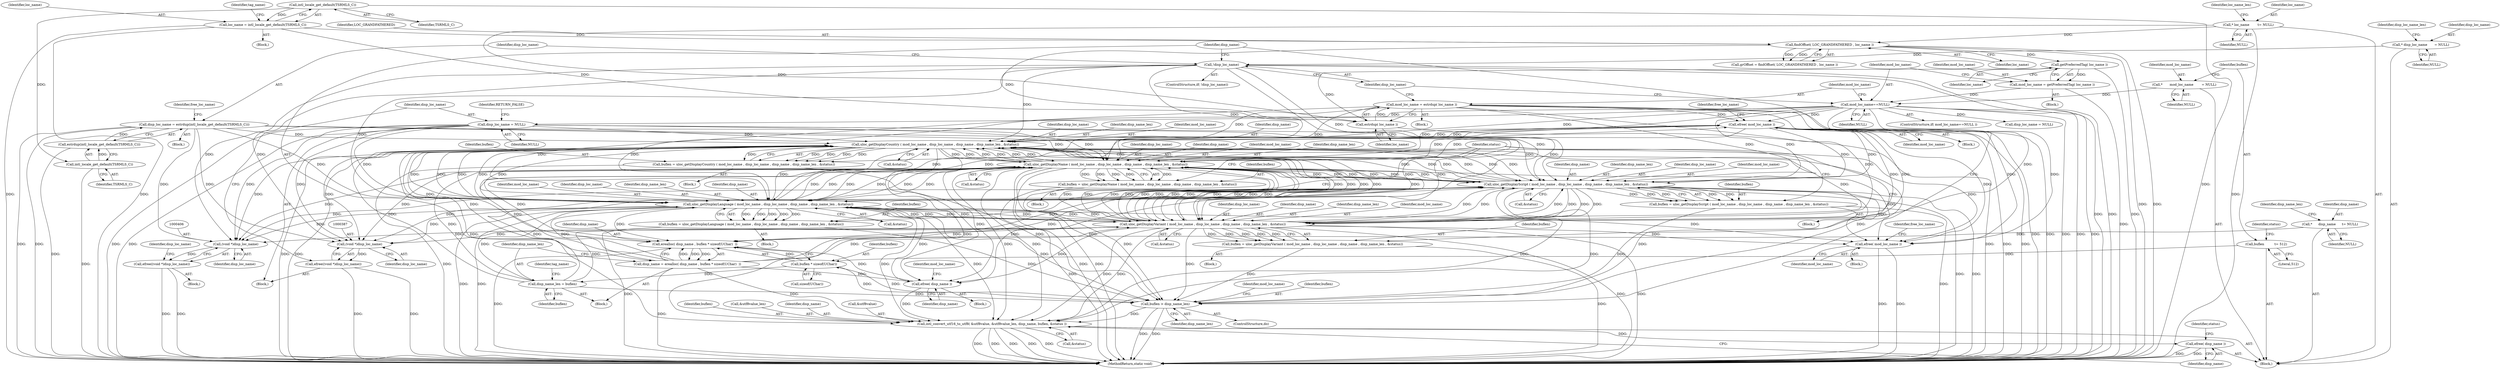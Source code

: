 digraph "0_php-src_97eff7eb57fc2320c267a949cffd622c38712484?w=1_21@API" {
"1000380" [label="(Call,efree( mod_loc_name ))"];
"1000309" [label="(Call,uloc_getDisplayCountry ( mod_loc_name , disp_loc_name , disp_name , disp_name_len , &status))"];
"1000343" [label="(Call,uloc_getDisplayName ( mod_loc_name , disp_loc_name , disp_name , disp_name_len , &status))"];
"1000292" [label="(Call,uloc_getDisplayScript ( mod_loc_name , disp_loc_name , disp_name , disp_name_len , &status))"];
"1000237" [label="(Call,mod_loc_name = estrdup( loc_name ))"];
"1000239" [label="(Call,estrdup( loc_name ))"];
"1000210" [label="(Call,findOffset( LOC_GRANDFATHERED , loc_name ))"];
"1000113" [label="(Call,* loc_name        \t= NULL)"];
"1000197" [label="(Call,loc_name = intl_locale_get_default(TSRMLS_C))"];
"1000199" [label="(Call,intl_locale_get_default(TSRMLS_C))"];
"1000227" [label="(Call,getPreferredTag( loc_name ))"];
"1000275" [label="(Call,uloc_getDisplayLanguage ( mod_loc_name , disp_loc_name , disp_name , disp_name_len , &status))"];
"1000233" [label="(Call,mod_loc_name==NULL)"];
"1000141" [label="(Call,*       mod_loc_name        = NULL)"];
"1000225" [label="(Call,mod_loc_name = getPreferredTag( loc_name ))"];
"1000326" [label="(Call,uloc_getDisplayVariant ( mod_loc_name , disp_loc_name , disp_name , disp_name_len , &status))"];
"1000380" [label="(Call,efree( mod_loc_name ))"];
"1000389" [label="(Call,disp_loc_name = NULL)"];
"1000242" [label="(Call,!disp_loc_name)"];
"1000121" [label="(Call,* disp_loc_name       = NULL)"];
"1000245" [label="(Call,disp_loc_name = estrdup(intl_locale_get_default(TSRMLS_C)))"];
"1000247" [label="(Call,estrdup(intl_locale_get_default(TSRMLS_C)))"];
"1000248" [label="(Call,intl_locale_get_default(TSRMLS_C))"];
"1000255" [label="(Call,disp_name = erealloc( disp_name , buflen * sizeof(UChar)  ))"];
"1000257" [label="(Call,erealloc( disp_name , buflen * sizeof(UChar)  ))"];
"1000133" [label="(Call,*      disp_name      \t= NULL)"];
"1000375" [label="(Call,efree( disp_name ))"];
"1000259" [label="(Call,buflen * sizeof(UChar))"];
"1000393" [label="(Call,buflen > disp_name_len)"];
"1000290" [label="(Call,buflen = uloc_getDisplayScript ( mod_loc_name , disp_loc_name , disp_name , disp_name_len , &status))"];
"1000273" [label="(Call,buflen = uloc_getDisplayLanguage ( mod_loc_name , disp_loc_name , disp_name , disp_name_len , &status))"];
"1000341" [label="(Call,buflen = uloc_getDisplayName ( mod_loc_name , disp_loc_name , disp_name , disp_name_len , &status))"];
"1000324" [label="(Call,buflen = uloc_getDisplayVariant ( mod_loc_name , disp_loc_name , disp_name , disp_name_len , &status))"];
"1000307" [label="(Call,buflen = uloc_getDisplayCountry ( mod_loc_name , disp_loc_name , disp_name , disp_name_len , &status))"];
"1000263" [label="(Call,disp_name_len = buflen)"];
"1000145" [label="(Call,buflen          \t= 512)"];
"1000411" [label="(Call,intl_convert_utf16_to_utf8( &utf8value, &utf8value_len, disp_name, buflen, &status ))"];
"1000420" [label="(Call,efree( disp_name ))"];
"1000399" [label="(Call,efree( mod_loc_name ))"];
"1000386" [label="(Call,(void *)disp_loc_name)"];
"1000385" [label="(Call,efree((void *)disp_loc_name))"];
"1000405" [label="(Call,(void *)disp_loc_name)"];
"1000404" [label="(Call,efree((void *)disp_loc_name))"];
"1000142" [label="(Identifier,mod_loc_name)"];
"1000227" [label="(Call,getPreferredTag( loc_name ))"];
"1000440" [label="(MethodReturn,static void)"];
"1000294" [label="(Identifier,disp_loc_name)"];
"1000345" [label="(Identifier,disp_loc_name)"];
"1000293" [label="(Identifier,mod_loc_name)"];
"1000328" [label="(Identifier,disp_loc_name)"];
"1000395" [label="(Identifier,disp_name_len)"];
"1000346" [label="(Identifier,disp_name)"];
"1000397" [label="(Identifier,mod_loc_name)"];
"1000307" [label="(Call,buflen = uloc_getDisplayCountry ( mod_loc_name , disp_loc_name , disp_name , disp_name_len , &status))"];
"1000259" [label="(Call,buflen * sizeof(UChar))"];
"1000240" [label="(Identifier,loc_name)"];
"1000374" [label="(Block,)"];
"1000404" [label="(Call,efree((void *)disp_loc_name))"];
"1000276" [label="(Identifier,mod_loc_name)"];
"1000272" [label="(Block,)"];
"1000295" [label="(Identifier,disp_name)"];
"1000204" [label="(Identifier,tag_name)"];
"1000290" [label="(Call,buflen = uloc_getDisplayScript ( mod_loc_name , disp_loc_name , disp_name , disp_name_len , &status))"];
"1000248" [label="(Call,intl_locale_get_default(TSRMLS_C))"];
"1000329" [label="(Identifier,disp_name)"];
"1000386" [label="(Call,(void *)disp_loc_name)"];
"1000392" [label="(Identifier,RETURN_FALSE)"];
"1000291" [label="(Identifier,buflen)"];
"1000384" [label="(Block,)"];
"1000385" [label="(Call,efree((void *)disp_loc_name))"];
"1000114" [label="(Identifier,loc_name)"];
"1000420" [label="(Call,efree( disp_name ))"];
"1000273" [label="(Call,buflen = uloc_getDisplayLanguage ( mod_loc_name , disp_loc_name , disp_name , disp_name_len , &status))"];
"1000407" [label="(Identifier,disp_loc_name)"];
"1000375" [label="(Call,efree( disp_name ))"];
"1000147" [label="(Literal,512)"];
"1000251" [label="(Identifier,free_loc_name)"];
"1000254" [label="(Block,)"];
"1000253" [label="(ControlStructure,do)"];
"1000390" [label="(Identifier,disp_loc_name)"];
"1000296" [label="(Identifier,disp_name_len)"];
"1000236" [label="(Block,)"];
"1000342" [label="(Identifier,buflen)"];
"1000211" [label="(Identifier,LOC_GRANDFATHERED)"];
"1000113" [label="(Call,* loc_name        \t= NULL)"];
"1000225" [label="(Call,mod_loc_name = getPreferredTag( loc_name ))"];
"1000323" [label="(Block,)"];
"1000200" [label="(Identifier,TSRMLS_C)"];
"1000383" [label="(Identifier,free_loc_name)"];
"1000348" [label="(Call,&status)"];
"1000150" [label="(Identifier,status)"];
"1000326" [label="(Call,uloc_getDisplayVariant ( mod_loc_name , disp_loc_name , disp_name , disp_name_len , &status))"];
"1000352" [label="(Identifier,status)"];
"1000232" [label="(ControlStructure,if( mod_loc_name==NULL ))"];
"1000238" [label="(Identifier,mod_loc_name)"];
"1000341" [label="(Call,buflen = uloc_getDisplayName ( mod_loc_name , disp_loc_name , disp_name , disp_name_len , &status))"];
"1000199" [label="(Call,intl_locale_get_default(TSRMLS_C))"];
"1000146" [label="(Identifier,buflen)"];
"1000255" [label="(Call,disp_name = erealloc( disp_name , buflen * sizeof(UChar)  ))"];
"1000121" [label="(Call,* disp_loc_name       = NULL)"];
"1000393" [label="(Call,buflen > disp_name_len)"];
"1000400" [label="(Identifier,mod_loc_name)"];
"1000376" [label="(Identifier,disp_name)"];
"1000417" [label="(Identifier,buflen)"];
"1000314" [label="(Call,&status)"];
"1000197" [label="(Call,loc_name = intl_locale_get_default(TSRMLS_C))"];
"1000344" [label="(Identifier,mod_loc_name)"];
"1000379" [label="(Block,)"];
"1000306" [label="(Block,)"];
"1000274" [label="(Identifier,buflen)"];
"1000280" [label="(Call,&status)"];
"1000414" [label="(Call,&utf8value_len)"];
"1000234" [label="(Identifier,mod_loc_name)"];
"1000416" [label="(Identifier,disp_name)"];
"1000249" [label="(Identifier,TSRMLS_C)"];
"1000330" [label="(Identifier,disp_name_len)"];
"1000402" [label="(Identifier,free_loc_name)"];
"1000325" [label="(Identifier,buflen)"];
"1000122" [label="(Identifier,disp_loc_name)"];
"1000327" [label="(Identifier,mod_loc_name)"];
"1000226" [label="(Identifier,mod_loc_name)"];
"1000233" [label="(Call,mod_loc_name==NULL)"];
"1000237" [label="(Call,mod_loc_name = estrdup( loc_name ))"];
"1000389" [label="(Call,disp_loc_name = NULL)"];
"1000277" [label="(Identifier,disp_loc_name)"];
"1000241" [label="(ControlStructure,if( !disp_loc_name))"];
"1000257" [label="(Call,erealloc( disp_name , buflen * sizeof(UChar)  ))"];
"1000408" [label="(Call,disp_loc_name = NULL)"];
"1000145" [label="(Call,buflen          \t= 512)"];
"1000411" [label="(Call,intl_convert_utf16_to_utf8( &utf8value, &utf8value_len, disp_name, buflen, &status ))"];
"1000235" [label="(Identifier,NULL)"];
"1000265" [label="(Identifier,buflen)"];
"1000244" [label="(Block,)"];
"1000243" [label="(Identifier,disp_loc_name)"];
"1000424" [label="(Identifier,status)"];
"1000381" [label="(Identifier,mod_loc_name)"];
"1000118" [label="(Identifier,loc_name_len)"];
"1000412" [label="(Call,&utf8value)"];
"1000115" [label="(Identifier,NULL)"];
"1000198" [label="(Identifier,loc_name)"];
"1000343" [label="(Call,uloc_getDisplayName ( mod_loc_name , disp_loc_name , disp_name , disp_name_len , &status))"];
"1000347" [label="(Identifier,disp_name_len)"];
"1000210" [label="(Call,findOffset( LOC_GRANDFATHERED , loc_name ))"];
"1000297" [label="(Call,&status)"];
"1000391" [label="(Identifier,NULL)"];
"1000126" [label="(Identifier,disp_loc_name_len)"];
"1000279" [label="(Identifier,disp_name_len)"];
"1000421" [label="(Identifier,disp_name)"];
"1000331" [label="(Call,&status)"];
"1000312" [label="(Identifier,disp_name)"];
"1000403" [label="(Block,)"];
"1000135" [label="(Identifier,NULL)"];
"1000399" [label="(Call,efree( mod_loc_name ))"];
"1000260" [label="(Identifier,buflen)"];
"1000269" [label="(Identifier,tag_name)"];
"1000228" [label="(Identifier,loc_name)"];
"1000246" [label="(Identifier,disp_loc_name)"];
"1000138" [label="(Identifier,disp_name_len)"];
"1000309" [label="(Call,uloc_getDisplayCountry ( mod_loc_name , disp_loc_name , disp_name , disp_name_len , &status))"];
"1000245" [label="(Call,disp_loc_name = estrdup(intl_locale_get_default(TSRMLS_C)))"];
"1000261" [label="(Call,sizeof(UChar))"];
"1000380" [label="(Call,efree( mod_loc_name ))"];
"1000340" [label="(Block,)"];
"1000208" [label="(Call,grOffset = findOffset( LOC_GRANDFATHERED , loc_name ))"];
"1000275" [label="(Call,uloc_getDisplayLanguage ( mod_loc_name , disp_loc_name , disp_name , disp_name_len , &status))"];
"1000256" [label="(Identifier,disp_name)"];
"1000278" [label="(Identifier,disp_name)"];
"1000196" [label="(Block,)"];
"1000394" [label="(Identifier,buflen)"];
"1000409" [label="(Identifier,disp_loc_name)"];
"1000224" [label="(Block,)"];
"1000398" [label="(Block,)"];
"1000311" [label="(Identifier,disp_loc_name)"];
"1000239" [label="(Call,estrdup( loc_name ))"];
"1000378" [label="(Identifier,mod_loc_name)"];
"1000313" [label="(Identifier,disp_name_len)"];
"1000405" [label="(Call,(void *)disp_loc_name)"];
"1000324" [label="(Call,buflen = uloc_getDisplayVariant ( mod_loc_name , disp_loc_name , disp_name , disp_name_len , &status))"];
"1000308" [label="(Identifier,buflen)"];
"1000388" [label="(Identifier,disp_loc_name)"];
"1000242" [label="(Call,!disp_loc_name)"];
"1000143" [label="(Identifier,NULL)"];
"1000289" [label="(Block,)"];
"1000264" [label="(Identifier,disp_name_len)"];
"1000258" [label="(Identifier,disp_name)"];
"1000212" [label="(Identifier,loc_name)"];
"1000292" [label="(Call,uloc_getDisplayScript ( mod_loc_name , disp_loc_name , disp_name , disp_name_len , &status))"];
"1000141" [label="(Call,*       mod_loc_name        = NULL)"];
"1000310" [label="(Identifier,mod_loc_name)"];
"1000247" [label="(Call,estrdup(intl_locale_get_default(TSRMLS_C)))"];
"1000263" [label="(Call,disp_name_len = buflen)"];
"1000123" [label="(Identifier,NULL)"];
"1000133" [label="(Call,*      disp_name      \t= NULL)"];
"1000134" [label="(Identifier,disp_name)"];
"1000111" [label="(Block,)"];
"1000418" [label="(Call,&status)"];
"1000380" -> "1000379"  [label="AST: "];
"1000380" -> "1000381"  [label="CFG: "];
"1000381" -> "1000380"  [label="AST: "];
"1000383" -> "1000380"  [label="CFG: "];
"1000380" -> "1000440"  [label="DDG: "];
"1000380" -> "1000440"  [label="DDG: "];
"1000380" -> "1000275"  [label="DDG: "];
"1000380" -> "1000292"  [label="DDG: "];
"1000380" -> "1000309"  [label="DDG: "];
"1000380" -> "1000326"  [label="DDG: "];
"1000380" -> "1000343"  [label="DDG: "];
"1000309" -> "1000380"  [label="DDG: "];
"1000343" -> "1000380"  [label="DDG: "];
"1000292" -> "1000380"  [label="DDG: "];
"1000237" -> "1000380"  [label="DDG: "];
"1000275" -> "1000380"  [label="DDG: "];
"1000233" -> "1000380"  [label="DDG: "];
"1000326" -> "1000380"  [label="DDG: "];
"1000380" -> "1000399"  [label="DDG: "];
"1000309" -> "1000307"  [label="AST: "];
"1000309" -> "1000314"  [label="CFG: "];
"1000310" -> "1000309"  [label="AST: "];
"1000311" -> "1000309"  [label="AST: "];
"1000312" -> "1000309"  [label="AST: "];
"1000313" -> "1000309"  [label="AST: "];
"1000314" -> "1000309"  [label="AST: "];
"1000307" -> "1000309"  [label="CFG: "];
"1000309" -> "1000440"  [label="DDG: "];
"1000309" -> "1000440"  [label="DDG: "];
"1000309" -> "1000257"  [label="DDG: "];
"1000309" -> "1000275"  [label="DDG: "];
"1000309" -> "1000275"  [label="DDG: "];
"1000309" -> "1000275"  [label="DDG: "];
"1000309" -> "1000292"  [label="DDG: "];
"1000309" -> "1000292"  [label="DDG: "];
"1000309" -> "1000292"  [label="DDG: "];
"1000309" -> "1000307"  [label="DDG: "];
"1000309" -> "1000307"  [label="DDG: "];
"1000309" -> "1000307"  [label="DDG: "];
"1000309" -> "1000307"  [label="DDG: "];
"1000309" -> "1000307"  [label="DDG: "];
"1000343" -> "1000309"  [label="DDG: "];
"1000343" -> "1000309"  [label="DDG: "];
"1000343" -> "1000309"  [label="DDG: "];
"1000292" -> "1000309"  [label="DDG: "];
"1000292" -> "1000309"  [label="DDG: "];
"1000292" -> "1000309"  [label="DDG: "];
"1000237" -> "1000309"  [label="DDG: "];
"1000275" -> "1000309"  [label="DDG: "];
"1000275" -> "1000309"  [label="DDG: "];
"1000275" -> "1000309"  [label="DDG: "];
"1000233" -> "1000309"  [label="DDG: "];
"1000326" -> "1000309"  [label="DDG: "];
"1000326" -> "1000309"  [label="DDG: "];
"1000326" -> "1000309"  [label="DDG: "];
"1000389" -> "1000309"  [label="DDG: "];
"1000242" -> "1000309"  [label="DDG: "];
"1000245" -> "1000309"  [label="DDG: "];
"1000255" -> "1000309"  [label="DDG: "];
"1000263" -> "1000309"  [label="DDG: "];
"1000309" -> "1000326"  [label="DDG: "];
"1000309" -> "1000326"  [label="DDG: "];
"1000309" -> "1000326"  [label="DDG: "];
"1000309" -> "1000343"  [label="DDG: "];
"1000309" -> "1000343"  [label="DDG: "];
"1000309" -> "1000343"  [label="DDG: "];
"1000309" -> "1000375"  [label="DDG: "];
"1000309" -> "1000386"  [label="DDG: "];
"1000309" -> "1000393"  [label="DDG: "];
"1000309" -> "1000399"  [label="DDG: "];
"1000309" -> "1000405"  [label="DDG: "];
"1000309" -> "1000411"  [label="DDG: "];
"1000309" -> "1000411"  [label="DDG: "];
"1000343" -> "1000341"  [label="AST: "];
"1000343" -> "1000348"  [label="CFG: "];
"1000344" -> "1000343"  [label="AST: "];
"1000345" -> "1000343"  [label="AST: "];
"1000346" -> "1000343"  [label="AST: "];
"1000347" -> "1000343"  [label="AST: "];
"1000348" -> "1000343"  [label="AST: "];
"1000341" -> "1000343"  [label="CFG: "];
"1000343" -> "1000440"  [label="DDG: "];
"1000343" -> "1000440"  [label="DDG: "];
"1000343" -> "1000257"  [label="DDG: "];
"1000343" -> "1000275"  [label="DDG: "];
"1000343" -> "1000275"  [label="DDG: "];
"1000343" -> "1000275"  [label="DDG: "];
"1000343" -> "1000292"  [label="DDG: "];
"1000343" -> "1000292"  [label="DDG: "];
"1000343" -> "1000292"  [label="DDG: "];
"1000343" -> "1000326"  [label="DDG: "];
"1000343" -> "1000326"  [label="DDG: "];
"1000343" -> "1000326"  [label="DDG: "];
"1000343" -> "1000341"  [label="DDG: "];
"1000343" -> "1000341"  [label="DDG: "];
"1000343" -> "1000341"  [label="DDG: "];
"1000343" -> "1000341"  [label="DDG: "];
"1000343" -> "1000341"  [label="DDG: "];
"1000292" -> "1000343"  [label="DDG: "];
"1000292" -> "1000343"  [label="DDG: "];
"1000292" -> "1000343"  [label="DDG: "];
"1000237" -> "1000343"  [label="DDG: "];
"1000275" -> "1000343"  [label="DDG: "];
"1000275" -> "1000343"  [label="DDG: "];
"1000275" -> "1000343"  [label="DDG: "];
"1000233" -> "1000343"  [label="DDG: "];
"1000326" -> "1000343"  [label="DDG: "];
"1000326" -> "1000343"  [label="DDG: "];
"1000326" -> "1000343"  [label="DDG: "];
"1000389" -> "1000343"  [label="DDG: "];
"1000242" -> "1000343"  [label="DDG: "];
"1000245" -> "1000343"  [label="DDG: "];
"1000255" -> "1000343"  [label="DDG: "];
"1000263" -> "1000343"  [label="DDG: "];
"1000343" -> "1000375"  [label="DDG: "];
"1000343" -> "1000386"  [label="DDG: "];
"1000343" -> "1000393"  [label="DDG: "];
"1000343" -> "1000399"  [label="DDG: "];
"1000343" -> "1000405"  [label="DDG: "];
"1000343" -> "1000411"  [label="DDG: "];
"1000343" -> "1000411"  [label="DDG: "];
"1000292" -> "1000290"  [label="AST: "];
"1000292" -> "1000297"  [label="CFG: "];
"1000293" -> "1000292"  [label="AST: "];
"1000294" -> "1000292"  [label="AST: "];
"1000295" -> "1000292"  [label="AST: "];
"1000296" -> "1000292"  [label="AST: "];
"1000297" -> "1000292"  [label="AST: "];
"1000290" -> "1000292"  [label="CFG: "];
"1000292" -> "1000440"  [label="DDG: "];
"1000292" -> "1000440"  [label="DDG: "];
"1000292" -> "1000257"  [label="DDG: "];
"1000292" -> "1000275"  [label="DDG: "];
"1000292" -> "1000275"  [label="DDG: "];
"1000292" -> "1000275"  [label="DDG: "];
"1000292" -> "1000290"  [label="DDG: "];
"1000292" -> "1000290"  [label="DDG: "];
"1000292" -> "1000290"  [label="DDG: "];
"1000292" -> "1000290"  [label="DDG: "];
"1000292" -> "1000290"  [label="DDG: "];
"1000237" -> "1000292"  [label="DDG: "];
"1000275" -> "1000292"  [label="DDG: "];
"1000275" -> "1000292"  [label="DDG: "];
"1000275" -> "1000292"  [label="DDG: "];
"1000233" -> "1000292"  [label="DDG: "];
"1000326" -> "1000292"  [label="DDG: "];
"1000326" -> "1000292"  [label="DDG: "];
"1000326" -> "1000292"  [label="DDG: "];
"1000389" -> "1000292"  [label="DDG: "];
"1000242" -> "1000292"  [label="DDG: "];
"1000245" -> "1000292"  [label="DDG: "];
"1000255" -> "1000292"  [label="DDG: "];
"1000263" -> "1000292"  [label="DDG: "];
"1000292" -> "1000326"  [label="DDG: "];
"1000292" -> "1000326"  [label="DDG: "];
"1000292" -> "1000326"  [label="DDG: "];
"1000292" -> "1000375"  [label="DDG: "];
"1000292" -> "1000386"  [label="DDG: "];
"1000292" -> "1000393"  [label="DDG: "];
"1000292" -> "1000399"  [label="DDG: "];
"1000292" -> "1000405"  [label="DDG: "];
"1000292" -> "1000411"  [label="DDG: "];
"1000292" -> "1000411"  [label="DDG: "];
"1000237" -> "1000236"  [label="AST: "];
"1000237" -> "1000239"  [label="CFG: "];
"1000238" -> "1000237"  [label="AST: "];
"1000239" -> "1000237"  [label="AST: "];
"1000243" -> "1000237"  [label="CFG: "];
"1000237" -> "1000440"  [label="DDG: "];
"1000237" -> "1000440"  [label="DDG: "];
"1000239" -> "1000237"  [label="DDG: "];
"1000237" -> "1000275"  [label="DDG: "];
"1000237" -> "1000326"  [label="DDG: "];
"1000237" -> "1000399"  [label="DDG: "];
"1000239" -> "1000240"  [label="CFG: "];
"1000240" -> "1000239"  [label="AST: "];
"1000239" -> "1000440"  [label="DDG: "];
"1000210" -> "1000239"  [label="DDG: "];
"1000197" -> "1000239"  [label="DDG: "];
"1000113" -> "1000239"  [label="DDG: "];
"1000227" -> "1000239"  [label="DDG: "];
"1000210" -> "1000208"  [label="AST: "];
"1000210" -> "1000212"  [label="CFG: "];
"1000211" -> "1000210"  [label="AST: "];
"1000212" -> "1000210"  [label="AST: "];
"1000208" -> "1000210"  [label="CFG: "];
"1000210" -> "1000440"  [label="DDG: "];
"1000210" -> "1000440"  [label="DDG: "];
"1000210" -> "1000208"  [label="DDG: "];
"1000210" -> "1000208"  [label="DDG: "];
"1000113" -> "1000210"  [label="DDG: "];
"1000197" -> "1000210"  [label="DDG: "];
"1000210" -> "1000227"  [label="DDG: "];
"1000113" -> "1000111"  [label="AST: "];
"1000113" -> "1000115"  [label="CFG: "];
"1000114" -> "1000113"  [label="AST: "];
"1000115" -> "1000113"  [label="AST: "];
"1000118" -> "1000113"  [label="CFG: "];
"1000113" -> "1000440"  [label="DDG: "];
"1000197" -> "1000196"  [label="AST: "];
"1000197" -> "1000199"  [label="CFG: "];
"1000198" -> "1000197"  [label="AST: "];
"1000199" -> "1000197"  [label="AST: "];
"1000204" -> "1000197"  [label="CFG: "];
"1000197" -> "1000440"  [label="DDG: "];
"1000197" -> "1000440"  [label="DDG: "];
"1000199" -> "1000197"  [label="DDG: "];
"1000199" -> "1000200"  [label="CFG: "];
"1000200" -> "1000199"  [label="AST: "];
"1000199" -> "1000440"  [label="DDG: "];
"1000199" -> "1000248"  [label="DDG: "];
"1000227" -> "1000225"  [label="AST: "];
"1000227" -> "1000228"  [label="CFG: "];
"1000228" -> "1000227"  [label="AST: "];
"1000225" -> "1000227"  [label="CFG: "];
"1000227" -> "1000440"  [label="DDG: "];
"1000227" -> "1000225"  [label="DDG: "];
"1000275" -> "1000273"  [label="AST: "];
"1000275" -> "1000280"  [label="CFG: "];
"1000276" -> "1000275"  [label="AST: "];
"1000277" -> "1000275"  [label="AST: "];
"1000278" -> "1000275"  [label="AST: "];
"1000279" -> "1000275"  [label="AST: "];
"1000280" -> "1000275"  [label="AST: "];
"1000273" -> "1000275"  [label="CFG: "];
"1000275" -> "1000440"  [label="DDG: "];
"1000275" -> "1000440"  [label="DDG: "];
"1000275" -> "1000257"  [label="DDG: "];
"1000275" -> "1000273"  [label="DDG: "];
"1000275" -> "1000273"  [label="DDG: "];
"1000275" -> "1000273"  [label="DDG: "];
"1000275" -> "1000273"  [label="DDG: "];
"1000275" -> "1000273"  [label="DDG: "];
"1000233" -> "1000275"  [label="DDG: "];
"1000326" -> "1000275"  [label="DDG: "];
"1000326" -> "1000275"  [label="DDG: "];
"1000326" -> "1000275"  [label="DDG: "];
"1000389" -> "1000275"  [label="DDG: "];
"1000242" -> "1000275"  [label="DDG: "];
"1000245" -> "1000275"  [label="DDG: "];
"1000255" -> "1000275"  [label="DDG: "];
"1000263" -> "1000275"  [label="DDG: "];
"1000275" -> "1000326"  [label="DDG: "];
"1000275" -> "1000326"  [label="DDG: "];
"1000275" -> "1000326"  [label="DDG: "];
"1000275" -> "1000375"  [label="DDG: "];
"1000275" -> "1000386"  [label="DDG: "];
"1000275" -> "1000393"  [label="DDG: "];
"1000275" -> "1000399"  [label="DDG: "];
"1000275" -> "1000405"  [label="DDG: "];
"1000275" -> "1000411"  [label="DDG: "];
"1000275" -> "1000411"  [label="DDG: "];
"1000233" -> "1000232"  [label="AST: "];
"1000233" -> "1000235"  [label="CFG: "];
"1000234" -> "1000233"  [label="AST: "];
"1000235" -> "1000233"  [label="AST: "];
"1000238" -> "1000233"  [label="CFG: "];
"1000243" -> "1000233"  [label="CFG: "];
"1000233" -> "1000440"  [label="DDG: "];
"1000233" -> "1000440"  [label="DDG: "];
"1000233" -> "1000440"  [label="DDG: "];
"1000141" -> "1000233"  [label="DDG: "];
"1000225" -> "1000233"  [label="DDG: "];
"1000233" -> "1000326"  [label="DDG: "];
"1000233" -> "1000389"  [label="DDG: "];
"1000233" -> "1000399"  [label="DDG: "];
"1000233" -> "1000408"  [label="DDG: "];
"1000141" -> "1000111"  [label="AST: "];
"1000141" -> "1000143"  [label="CFG: "];
"1000142" -> "1000141"  [label="AST: "];
"1000143" -> "1000141"  [label="AST: "];
"1000146" -> "1000141"  [label="CFG: "];
"1000225" -> "1000224"  [label="AST: "];
"1000226" -> "1000225"  [label="AST: "];
"1000234" -> "1000225"  [label="CFG: "];
"1000225" -> "1000440"  [label="DDG: "];
"1000326" -> "1000324"  [label="AST: "];
"1000326" -> "1000331"  [label="CFG: "];
"1000327" -> "1000326"  [label="AST: "];
"1000328" -> "1000326"  [label="AST: "];
"1000329" -> "1000326"  [label="AST: "];
"1000330" -> "1000326"  [label="AST: "];
"1000331" -> "1000326"  [label="AST: "];
"1000324" -> "1000326"  [label="CFG: "];
"1000326" -> "1000440"  [label="DDG: "];
"1000326" -> "1000440"  [label="DDG: "];
"1000326" -> "1000257"  [label="DDG: "];
"1000326" -> "1000324"  [label="DDG: "];
"1000326" -> "1000324"  [label="DDG: "];
"1000326" -> "1000324"  [label="DDG: "];
"1000326" -> "1000324"  [label="DDG: "];
"1000326" -> "1000324"  [label="DDG: "];
"1000389" -> "1000326"  [label="DDG: "];
"1000242" -> "1000326"  [label="DDG: "];
"1000245" -> "1000326"  [label="DDG: "];
"1000255" -> "1000326"  [label="DDG: "];
"1000263" -> "1000326"  [label="DDG: "];
"1000326" -> "1000375"  [label="DDG: "];
"1000326" -> "1000386"  [label="DDG: "];
"1000326" -> "1000393"  [label="DDG: "];
"1000326" -> "1000399"  [label="DDG: "];
"1000326" -> "1000405"  [label="DDG: "];
"1000326" -> "1000411"  [label="DDG: "];
"1000326" -> "1000411"  [label="DDG: "];
"1000389" -> "1000384"  [label="AST: "];
"1000389" -> "1000391"  [label="CFG: "];
"1000390" -> "1000389"  [label="AST: "];
"1000391" -> "1000389"  [label="AST: "];
"1000392" -> "1000389"  [label="CFG: "];
"1000389" -> "1000440"  [label="DDG: "];
"1000389" -> "1000440"  [label="DDG: "];
"1000389" -> "1000386"  [label="DDG: "];
"1000389" -> "1000405"  [label="DDG: "];
"1000242" -> "1000241"  [label="AST: "];
"1000242" -> "1000243"  [label="CFG: "];
"1000243" -> "1000242"  [label="AST: "];
"1000246" -> "1000242"  [label="CFG: "];
"1000256" -> "1000242"  [label="CFG: "];
"1000242" -> "1000440"  [label="DDG: "];
"1000242" -> "1000440"  [label="DDG: "];
"1000121" -> "1000242"  [label="DDG: "];
"1000242" -> "1000386"  [label="DDG: "];
"1000242" -> "1000405"  [label="DDG: "];
"1000121" -> "1000111"  [label="AST: "];
"1000121" -> "1000123"  [label="CFG: "];
"1000122" -> "1000121"  [label="AST: "];
"1000123" -> "1000121"  [label="AST: "];
"1000126" -> "1000121"  [label="CFG: "];
"1000245" -> "1000244"  [label="AST: "];
"1000245" -> "1000247"  [label="CFG: "];
"1000246" -> "1000245"  [label="AST: "];
"1000247" -> "1000245"  [label="AST: "];
"1000251" -> "1000245"  [label="CFG: "];
"1000245" -> "1000440"  [label="DDG: "];
"1000245" -> "1000440"  [label="DDG: "];
"1000247" -> "1000245"  [label="DDG: "];
"1000245" -> "1000386"  [label="DDG: "];
"1000245" -> "1000405"  [label="DDG: "];
"1000247" -> "1000248"  [label="CFG: "];
"1000248" -> "1000247"  [label="AST: "];
"1000247" -> "1000440"  [label="DDG: "];
"1000248" -> "1000247"  [label="DDG: "];
"1000248" -> "1000249"  [label="CFG: "];
"1000249" -> "1000248"  [label="AST: "];
"1000248" -> "1000440"  [label="DDG: "];
"1000255" -> "1000254"  [label="AST: "];
"1000255" -> "1000257"  [label="CFG: "];
"1000256" -> "1000255"  [label="AST: "];
"1000257" -> "1000255"  [label="AST: "];
"1000264" -> "1000255"  [label="CFG: "];
"1000255" -> "1000440"  [label="DDG: "];
"1000257" -> "1000255"  [label="DDG: "];
"1000257" -> "1000255"  [label="DDG: "];
"1000255" -> "1000257"  [label="DDG: "];
"1000255" -> "1000375"  [label="DDG: "];
"1000255" -> "1000411"  [label="DDG: "];
"1000257" -> "1000259"  [label="CFG: "];
"1000258" -> "1000257"  [label="AST: "];
"1000259" -> "1000257"  [label="AST: "];
"1000257" -> "1000440"  [label="DDG: "];
"1000133" -> "1000257"  [label="DDG: "];
"1000375" -> "1000257"  [label="DDG: "];
"1000259" -> "1000257"  [label="DDG: "];
"1000133" -> "1000111"  [label="AST: "];
"1000133" -> "1000135"  [label="CFG: "];
"1000134" -> "1000133"  [label="AST: "];
"1000135" -> "1000133"  [label="AST: "];
"1000138" -> "1000133"  [label="CFG: "];
"1000375" -> "1000374"  [label="AST: "];
"1000375" -> "1000376"  [label="CFG: "];
"1000376" -> "1000375"  [label="AST: "];
"1000378" -> "1000375"  [label="CFG: "];
"1000375" -> "1000411"  [label="DDG: "];
"1000259" -> "1000261"  [label="CFG: "];
"1000260" -> "1000259"  [label="AST: "];
"1000261" -> "1000259"  [label="AST: "];
"1000393" -> "1000259"  [label="DDG: "];
"1000145" -> "1000259"  [label="DDG: "];
"1000259" -> "1000263"  [label="DDG: "];
"1000259" -> "1000393"  [label="DDG: "];
"1000393" -> "1000253"  [label="AST: "];
"1000393" -> "1000395"  [label="CFG: "];
"1000394" -> "1000393"  [label="AST: "];
"1000395" -> "1000393"  [label="AST: "];
"1000256" -> "1000393"  [label="CFG: "];
"1000397" -> "1000393"  [label="CFG: "];
"1000393" -> "1000440"  [label="DDG: "];
"1000393" -> "1000440"  [label="DDG: "];
"1000290" -> "1000393"  [label="DDG: "];
"1000273" -> "1000393"  [label="DDG: "];
"1000341" -> "1000393"  [label="DDG: "];
"1000324" -> "1000393"  [label="DDG: "];
"1000307" -> "1000393"  [label="DDG: "];
"1000263" -> "1000393"  [label="DDG: "];
"1000393" -> "1000411"  [label="DDG: "];
"1000290" -> "1000289"  [label="AST: "];
"1000291" -> "1000290"  [label="AST: "];
"1000352" -> "1000290"  [label="CFG: "];
"1000290" -> "1000440"  [label="DDG: "];
"1000273" -> "1000272"  [label="AST: "];
"1000274" -> "1000273"  [label="AST: "];
"1000352" -> "1000273"  [label="CFG: "];
"1000273" -> "1000440"  [label="DDG: "];
"1000341" -> "1000340"  [label="AST: "];
"1000342" -> "1000341"  [label="AST: "];
"1000352" -> "1000341"  [label="CFG: "];
"1000341" -> "1000440"  [label="DDG: "];
"1000324" -> "1000323"  [label="AST: "];
"1000325" -> "1000324"  [label="AST: "];
"1000352" -> "1000324"  [label="CFG: "];
"1000324" -> "1000440"  [label="DDG: "];
"1000307" -> "1000306"  [label="AST: "];
"1000308" -> "1000307"  [label="AST: "];
"1000352" -> "1000307"  [label="CFG: "];
"1000307" -> "1000440"  [label="DDG: "];
"1000263" -> "1000254"  [label="AST: "];
"1000263" -> "1000265"  [label="CFG: "];
"1000264" -> "1000263"  [label="AST: "];
"1000265" -> "1000263"  [label="AST: "];
"1000269" -> "1000263"  [label="CFG: "];
"1000145" -> "1000111"  [label="AST: "];
"1000145" -> "1000147"  [label="CFG: "];
"1000146" -> "1000145"  [label="AST: "];
"1000147" -> "1000145"  [label="AST: "];
"1000150" -> "1000145"  [label="CFG: "];
"1000411" -> "1000111"  [label="AST: "];
"1000411" -> "1000418"  [label="CFG: "];
"1000412" -> "1000411"  [label="AST: "];
"1000414" -> "1000411"  [label="AST: "];
"1000416" -> "1000411"  [label="AST: "];
"1000417" -> "1000411"  [label="AST: "];
"1000418" -> "1000411"  [label="AST: "];
"1000421" -> "1000411"  [label="CFG: "];
"1000411" -> "1000440"  [label="DDG: "];
"1000411" -> "1000440"  [label="DDG: "];
"1000411" -> "1000440"  [label="DDG: "];
"1000411" -> "1000440"  [label="DDG: "];
"1000411" -> "1000440"  [label="DDG: "];
"1000411" -> "1000420"  [label="DDG: "];
"1000420" -> "1000111"  [label="AST: "];
"1000420" -> "1000421"  [label="CFG: "];
"1000421" -> "1000420"  [label="AST: "];
"1000424" -> "1000420"  [label="CFG: "];
"1000420" -> "1000440"  [label="DDG: "];
"1000420" -> "1000440"  [label="DDG: "];
"1000399" -> "1000398"  [label="AST: "];
"1000399" -> "1000400"  [label="CFG: "];
"1000400" -> "1000399"  [label="AST: "];
"1000402" -> "1000399"  [label="CFG: "];
"1000399" -> "1000440"  [label="DDG: "];
"1000399" -> "1000440"  [label="DDG: "];
"1000386" -> "1000385"  [label="AST: "];
"1000386" -> "1000388"  [label="CFG: "];
"1000387" -> "1000386"  [label="AST: "];
"1000388" -> "1000386"  [label="AST: "];
"1000385" -> "1000386"  [label="CFG: "];
"1000386" -> "1000385"  [label="DDG: "];
"1000385" -> "1000384"  [label="AST: "];
"1000390" -> "1000385"  [label="CFG: "];
"1000385" -> "1000440"  [label="DDG: "];
"1000385" -> "1000440"  [label="DDG: "];
"1000405" -> "1000404"  [label="AST: "];
"1000405" -> "1000407"  [label="CFG: "];
"1000406" -> "1000405"  [label="AST: "];
"1000407" -> "1000405"  [label="AST: "];
"1000404" -> "1000405"  [label="CFG: "];
"1000405" -> "1000404"  [label="DDG: "];
"1000404" -> "1000403"  [label="AST: "];
"1000409" -> "1000404"  [label="CFG: "];
"1000404" -> "1000440"  [label="DDG: "];
"1000404" -> "1000440"  [label="DDG: "];
}
